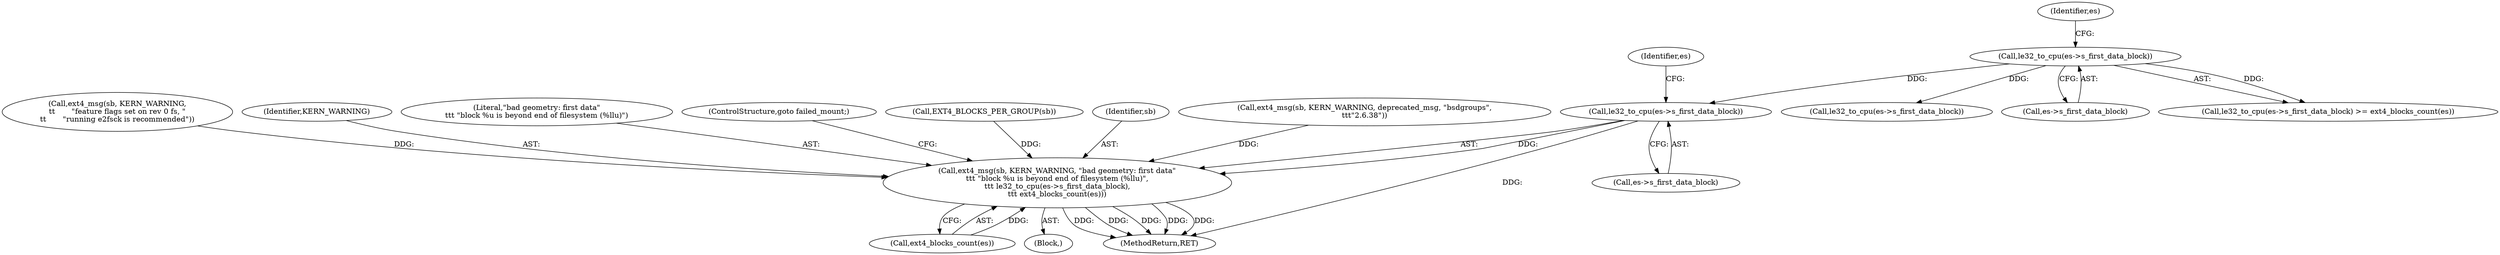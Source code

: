 digraph "0_linux_744692dc059845b2a3022119871846e74d4f6e11_16@pointer" {
"1001100" [label="(Call,le32_to_cpu(es->s_first_data_block))"];
"1001089" [label="(Call,le32_to_cpu(es->s_first_data_block))"];
"1001096" [label="(Call,ext4_msg(sb, KERN_WARNING, \"bad geometry: first data\"\n\t\t\t \"block %u is beyond end of filesystem (%llu)\",\n\t\t\t le32_to_cpu(es->s_first_data_block),\n\t\t\t ext4_blocks_count(es)))"];
"1000560" [label="(Call,ext4_msg(sb, KERN_WARNING,\n\t\t       \"feature flags set on rev 0 fs, \"\n\t\t       \"running e2fsck is recommended\"))"];
"1001089" [label="(Call,le32_to_cpu(es->s_first_data_block))"];
"1001094" [label="(Identifier,es)"];
"1001098" [label="(Identifier,KERN_WARNING)"];
"1001099" [label="(Literal,\"bad geometry: first data\"\n\t\t\t \"block %u is beyond end of filesystem (%llu)\")"];
"1001106" [label="(ControlStructure,goto failed_mount;)"];
"1001105" [label="(Identifier,es)"];
"1001113" [label="(Call,le32_to_cpu(es->s_first_data_block))"];
"1001090" [label="(Call,es->s_first_data_block)"];
"1001054" [label="(Call,EXT4_BLOCKS_PER_GROUP(sb))"];
"1001101" [label="(Call,es->s_first_data_block)"];
"1001097" [label="(Identifier,sb)"];
"1001104" [label="(Call,ext4_blocks_count(es))"];
"1000360" [label="(Call,ext4_msg(sb, KERN_WARNING, deprecated_msg, \"bsdgroups\",\n\t\t\t\"2.6.38\"))"];
"1001100" [label="(Call,le32_to_cpu(es->s_first_data_block))"];
"1001088" [label="(Call,le32_to_cpu(es->s_first_data_block) >= ext4_blocks_count(es))"];
"1001096" [label="(Call,ext4_msg(sb, KERN_WARNING, \"bad geometry: first data\"\n\t\t\t \"block %u is beyond end of filesystem (%llu)\",\n\t\t\t le32_to_cpu(es->s_first_data_block),\n\t\t\t ext4_blocks_count(es)))"];
"1001095" [label="(Block,)"];
"1002129" [label="(MethodReturn,RET)"];
"1001100" -> "1001096"  [label="AST: "];
"1001100" -> "1001101"  [label="CFG: "];
"1001101" -> "1001100"  [label="AST: "];
"1001105" -> "1001100"  [label="CFG: "];
"1001100" -> "1002129"  [label="DDG: "];
"1001100" -> "1001096"  [label="DDG: "];
"1001089" -> "1001100"  [label="DDG: "];
"1001089" -> "1001088"  [label="AST: "];
"1001089" -> "1001090"  [label="CFG: "];
"1001090" -> "1001089"  [label="AST: "];
"1001094" -> "1001089"  [label="CFG: "];
"1001089" -> "1001088"  [label="DDG: "];
"1001089" -> "1001113"  [label="DDG: "];
"1001096" -> "1001095"  [label="AST: "];
"1001096" -> "1001104"  [label="CFG: "];
"1001097" -> "1001096"  [label="AST: "];
"1001098" -> "1001096"  [label="AST: "];
"1001099" -> "1001096"  [label="AST: "];
"1001104" -> "1001096"  [label="AST: "];
"1001106" -> "1001096"  [label="CFG: "];
"1001096" -> "1002129"  [label="DDG: "];
"1001096" -> "1002129"  [label="DDG: "];
"1001096" -> "1002129"  [label="DDG: "];
"1001096" -> "1002129"  [label="DDG: "];
"1001096" -> "1002129"  [label="DDG: "];
"1001054" -> "1001096"  [label="DDG: "];
"1000560" -> "1001096"  [label="DDG: "];
"1000360" -> "1001096"  [label="DDG: "];
"1001104" -> "1001096"  [label="DDG: "];
}
